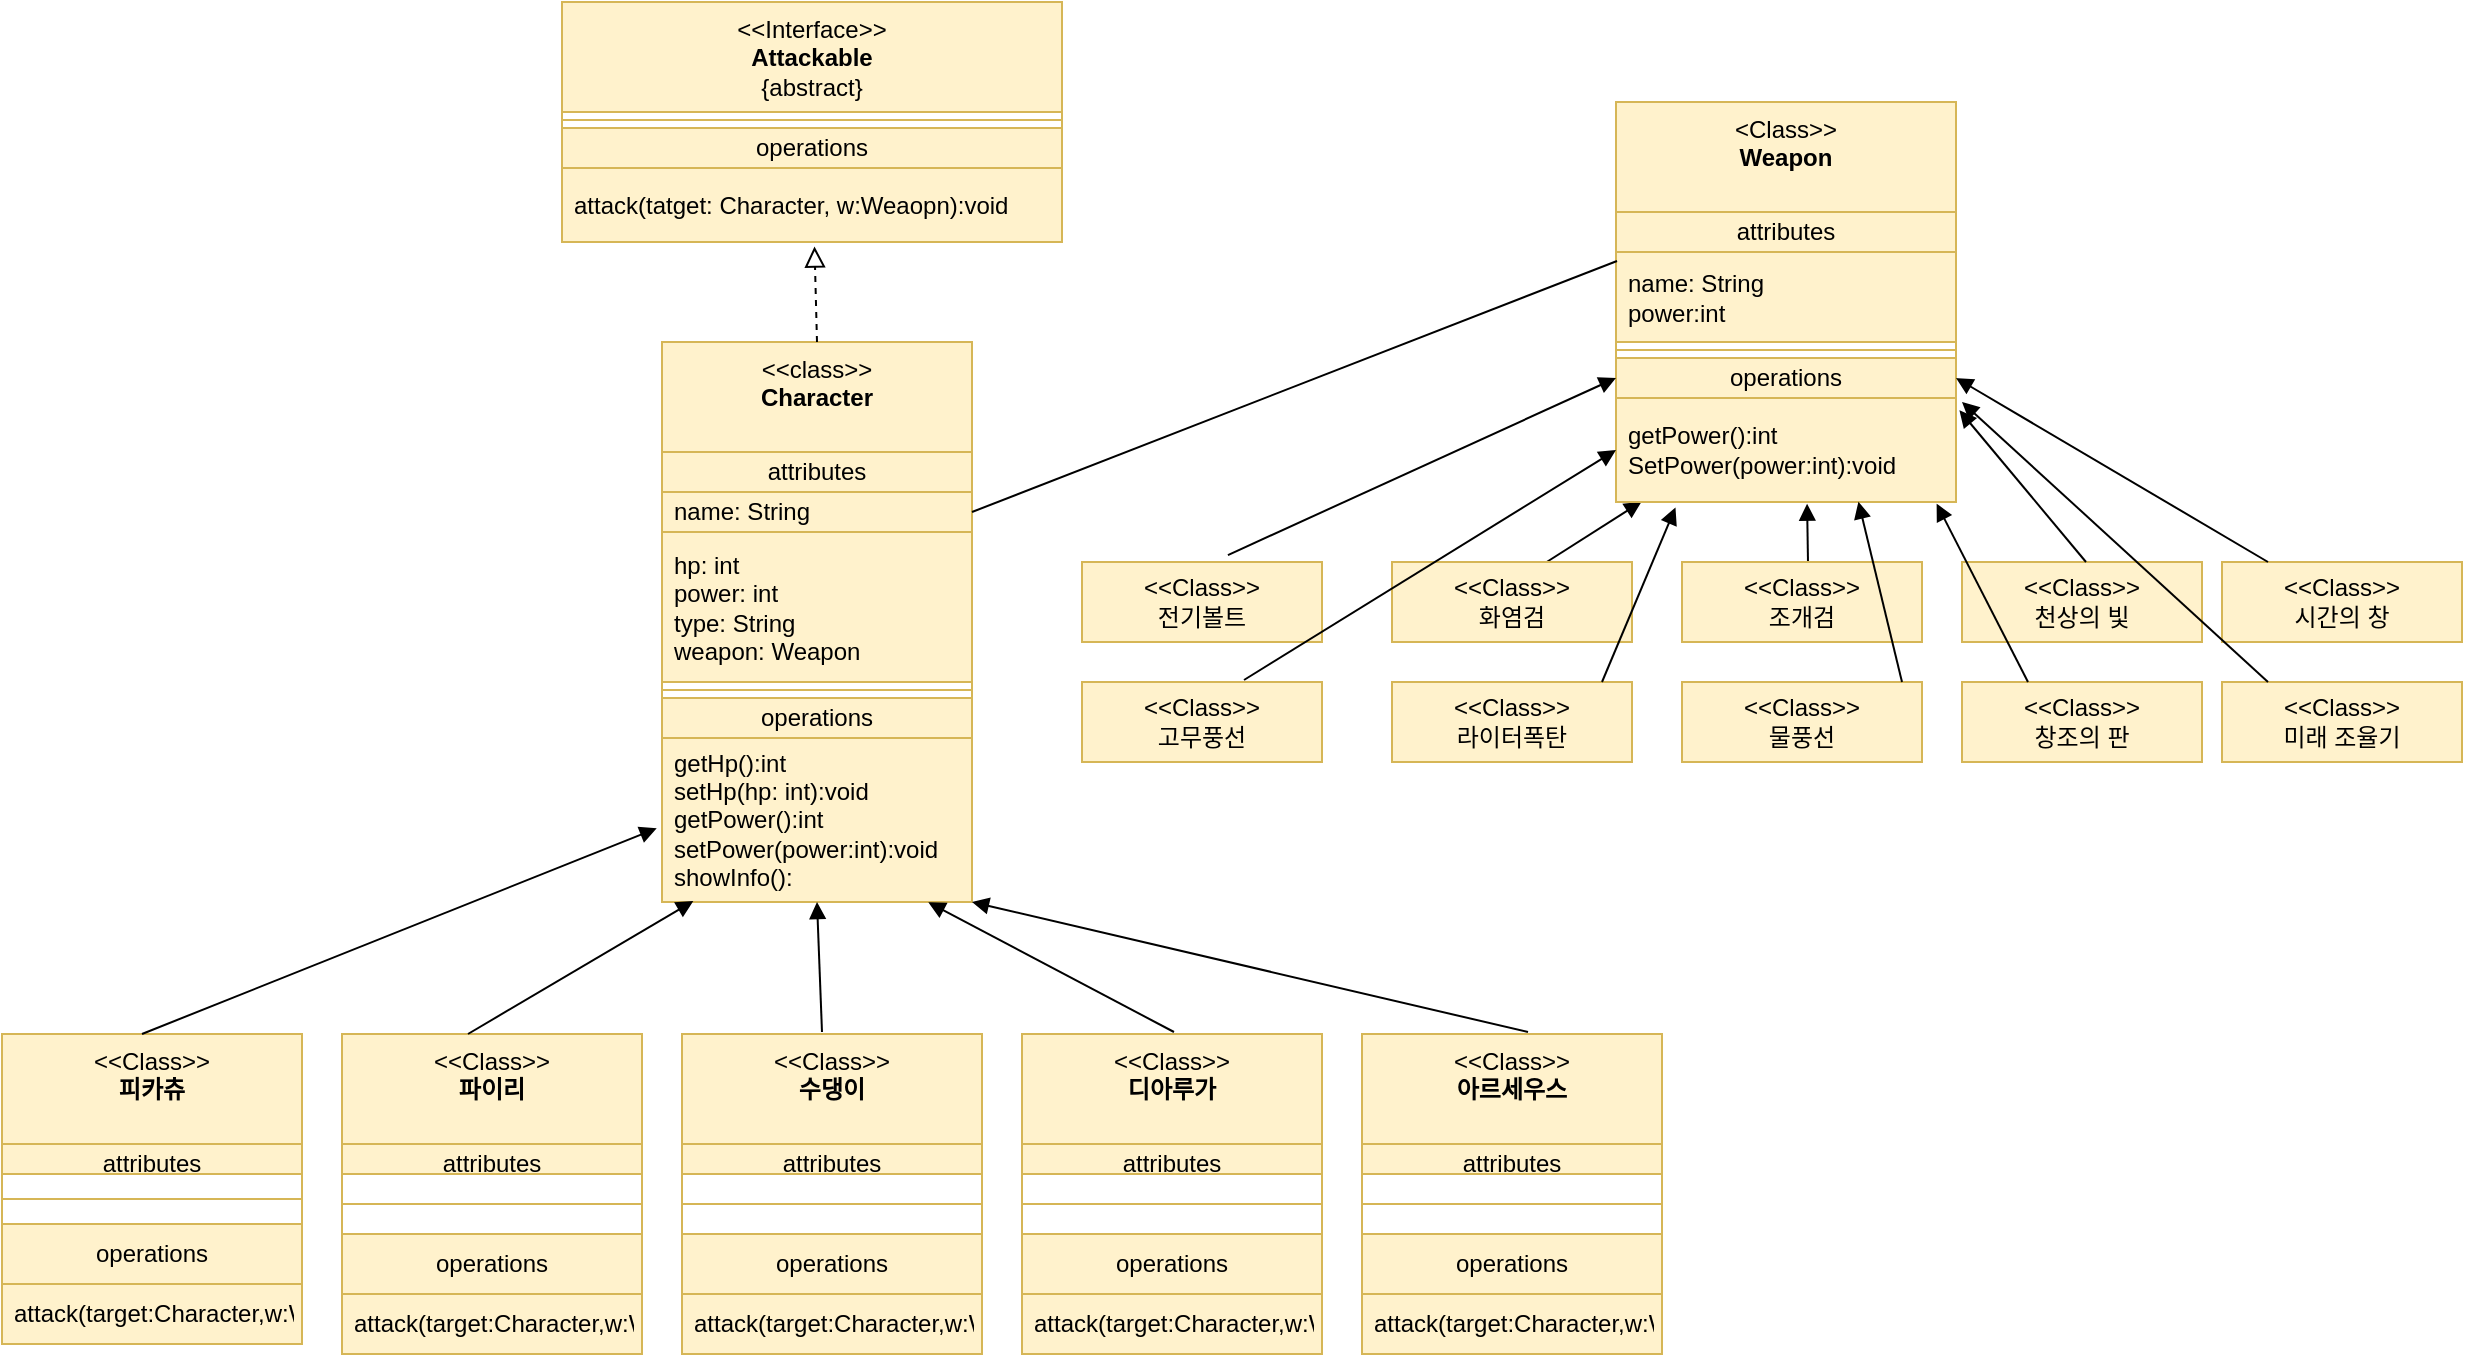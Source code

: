<mxfile>
    <diagram id="BTwZDaJ05i_omYcuKpW6" name="Page-1">
        <mxGraphModel dx="1761" dy="956" grid="1" gridSize="10" guides="1" tooltips="1" connect="1" arrows="1" fold="1" page="1" pageScale="1" pageWidth="827" pageHeight="1169" math="0" shadow="0">
            <root>
                <mxCell id="0"/>
                <mxCell id="1" parent="0"/>
                <mxCell id="2" value="&amp;lt;&amp;lt;Interface&amp;gt;&amp;gt;&lt;br&gt;&lt;b&gt;Attackable&lt;/b&gt;&lt;br&gt;{abstract}" style="swimlane;fontStyle=0;align=center;verticalAlign=top;childLayout=stackLayout;horizontal=1;startSize=55;horizontalStack=0;resizeParent=1;resizeParentMax=0;resizeLast=0;collapsible=0;marginBottom=0;html=1;whiteSpace=wrap;fillColor=#fff2cc;strokeColor=#d6b656;" vertex="1" parent="1">
                    <mxGeometry x="300" y="70" width="250" height="120" as="geometry"/>
                </mxCell>
                <mxCell id="7" value="" style="line;strokeWidth=1;fillColor=#fff2cc;align=left;verticalAlign=middle;spacingTop=-1;spacingLeft=3;spacingRight=3;rotatable=0;labelPosition=right;points=[];portConstraint=eastwest;strokeColor=#d6b656;" vertex="1" parent="2">
                    <mxGeometry y="55" width="250" height="8" as="geometry"/>
                </mxCell>
                <mxCell id="8" value="operations" style="text;html=1;strokeColor=#d6b656;fillColor=#fff2cc;align=center;verticalAlign=middle;spacingLeft=4;spacingRight=4;overflow=hidden;rotatable=0;points=[[0,0.5],[1,0.5]];portConstraint=eastwest;whiteSpace=wrap;" vertex="1" parent="2">
                    <mxGeometry y="63" width="250" height="20" as="geometry"/>
                </mxCell>
                <mxCell id="9" value="attack(tatget: Character, w:Weaopn):void" style="text;html=1;strokeColor=#d6b656;fillColor=#fff2cc;align=left;verticalAlign=middle;spacingLeft=4;spacingRight=4;overflow=hidden;rotatable=0;points=[[0,0.5],[1,0.5]];portConstraint=eastwest;whiteSpace=wrap;" vertex="1" parent="2">
                    <mxGeometry y="83" width="250" height="37" as="geometry"/>
                </mxCell>
                <mxCell id="10" value="&amp;lt;&amp;lt;class&amp;gt;&amp;gt;&lt;br&gt;&lt;b&gt;Character&lt;/b&gt;" style="swimlane;fontStyle=0;align=center;verticalAlign=top;childLayout=stackLayout;horizontal=1;startSize=55;horizontalStack=0;resizeParent=1;resizeParentMax=0;resizeLast=0;collapsible=0;marginBottom=0;html=1;whiteSpace=wrap;fillColor=#fff2cc;strokeColor=#d6b656;" vertex="1" parent="1">
                    <mxGeometry x="350" y="240" width="155" height="280" as="geometry"/>
                </mxCell>
                <mxCell id="11" value="attributes" style="text;html=1;strokeColor=#d6b656;fillColor=#fff2cc;align=center;verticalAlign=middle;spacingLeft=4;spacingRight=4;overflow=hidden;rotatable=0;points=[[0,0.5],[1,0.5]];portConstraint=eastwest;whiteSpace=wrap;" vertex="1" parent="10">
                    <mxGeometry y="55" width="155" height="20" as="geometry"/>
                </mxCell>
                <mxCell id="12" value="name: String" style="text;html=1;strokeColor=#d6b656;fillColor=#fff2cc;align=left;verticalAlign=middle;spacingLeft=4;spacingRight=4;overflow=hidden;rotatable=0;points=[[0,0.5],[1,0.5]];portConstraint=eastwest;whiteSpace=wrap;" vertex="1" parent="10">
                    <mxGeometry y="75" width="155" height="20" as="geometry"/>
                </mxCell>
                <mxCell id="13" value="hp: int&lt;div&gt;power: int&lt;/div&gt;&lt;div&gt;type: String&lt;/div&gt;&lt;div&gt;weapon: Weapon&lt;/div&gt;" style="text;html=1;strokeColor=#d6b656;fillColor=#fff2cc;align=left;verticalAlign=middle;spacingLeft=4;spacingRight=4;overflow=hidden;rotatable=0;points=[[0,0.5],[1,0.5]];portConstraint=eastwest;whiteSpace=wrap;" vertex="1" parent="10">
                    <mxGeometry y="95" width="155" height="75" as="geometry"/>
                </mxCell>
                <mxCell id="15" value="" style="line;strokeWidth=1;fillColor=#fff2cc;align=left;verticalAlign=middle;spacingTop=-1;spacingLeft=3;spacingRight=3;rotatable=0;labelPosition=right;points=[];portConstraint=eastwest;strokeColor=#d6b656;" vertex="1" parent="10">
                    <mxGeometry y="170" width="155" height="8" as="geometry"/>
                </mxCell>
                <mxCell id="16" value="operations" style="text;html=1;strokeColor=#d6b656;fillColor=#fff2cc;align=center;verticalAlign=middle;spacingLeft=4;spacingRight=4;overflow=hidden;rotatable=0;points=[[0,0.5],[1,0.5]];portConstraint=eastwest;whiteSpace=wrap;" vertex="1" parent="10">
                    <mxGeometry y="178" width="155" height="20" as="geometry"/>
                </mxCell>
                <mxCell id="17" value="getHp():int&lt;div&gt;&lt;font color=&quot;#000000&quot;&gt;setHp(hp: int):void&lt;/font&gt;&lt;/div&gt;&lt;div&gt;&lt;div&gt;&lt;div&gt;getPower():int&lt;/div&gt;&lt;/div&gt;&lt;/div&gt;&lt;div&gt;setPower(power:int):void&lt;/div&gt;&lt;div&gt;showInfo():&lt;/div&gt;" style="text;html=1;strokeColor=#d6b656;fillColor=#fff2cc;align=left;verticalAlign=middle;spacingLeft=4;spacingRight=4;overflow=hidden;rotatable=0;points=[[0,0.5],[1,0.5]];portConstraint=eastwest;whiteSpace=wrap;" vertex="1" parent="10">
                    <mxGeometry y="198" width="155" height="82" as="geometry"/>
                </mxCell>
                <mxCell id="18" value="&amp;lt;Class&amp;gt;&amp;gt;&lt;br&gt;&lt;b&gt;Weapon&lt;/b&gt;" style="swimlane;fontStyle=0;align=center;verticalAlign=top;childLayout=stackLayout;horizontal=1;startSize=55;horizontalStack=0;resizeParent=1;resizeParentMax=0;resizeLast=0;collapsible=0;marginBottom=0;html=1;whiteSpace=wrap;fillColor=#fff2cc;strokeColor=#d6b656;" vertex="1" parent="1">
                    <mxGeometry x="827" y="120" width="170" height="200" as="geometry"/>
                </mxCell>
                <mxCell id="19" value="attributes" style="text;html=1;strokeColor=#d6b656;fillColor=#fff2cc;align=center;verticalAlign=middle;spacingLeft=4;spacingRight=4;overflow=hidden;rotatable=0;points=[[0,0.5],[1,0.5]];portConstraint=eastwest;whiteSpace=wrap;" vertex="1" parent="18">
                    <mxGeometry y="55" width="170" height="20" as="geometry"/>
                </mxCell>
                <mxCell id="20" value="name: String&lt;div&gt;power:int&lt;/div&gt;" style="text;html=1;strokeColor=#d6b656;fillColor=#fff2cc;align=left;verticalAlign=middle;spacingLeft=4;spacingRight=4;overflow=hidden;rotatable=0;points=[[0,0.5],[1,0.5]];portConstraint=eastwest;whiteSpace=wrap;" vertex="1" parent="18">
                    <mxGeometry y="75" width="170" height="45" as="geometry"/>
                </mxCell>
                <mxCell id="23" value="" style="line;strokeWidth=1;fillColor=#fff2cc;align=left;verticalAlign=middle;spacingTop=-1;spacingLeft=3;spacingRight=3;rotatable=0;labelPosition=right;points=[];portConstraint=eastwest;strokeColor=#d6b656;" vertex="1" parent="18">
                    <mxGeometry y="120" width="170" height="8" as="geometry"/>
                </mxCell>
                <mxCell id="82" value="" style="html=1;verticalAlign=bottom;labelBackgroundColor=none;endArrow=block;endFill=1;entryX=0.075;entryY=0.997;entryDx=0;entryDy=0;exitX=0.608;exitY=-0.087;exitDx=0;exitDy=0;exitPerimeter=0;entryPerimeter=0;" edge="1" parent="18" target="25">
                    <mxGeometry width="160" relative="1" as="geometry">
                        <mxPoint x="-37" y="231.5" as="sourcePoint"/>
                        <mxPoint x="149" y="116.5" as="targetPoint"/>
                    </mxGeometry>
                </mxCell>
                <mxCell id="24" value="operations" style="text;html=1;strokeColor=#d6b656;fillColor=#fff2cc;align=center;verticalAlign=middle;spacingLeft=4;spacingRight=4;overflow=hidden;rotatable=0;points=[[0,0.5],[1,0.5]];portConstraint=eastwest;whiteSpace=wrap;" vertex="1" parent="18">
                    <mxGeometry y="128" width="170" height="20" as="geometry"/>
                </mxCell>
                <mxCell id="85" value="" style="html=1;verticalAlign=bottom;labelBackgroundColor=none;endArrow=block;endFill=1;entryX=0.562;entryY=1.016;entryDx=0;entryDy=0;exitX=0.608;exitY=-0.087;exitDx=0;exitDy=0;exitPerimeter=0;entryPerimeter=0;" edge="1" parent="18" target="25">
                    <mxGeometry width="160" relative="1" as="geometry">
                        <mxPoint x="96" y="230" as="sourcePoint"/>
                        <mxPoint x="74" y="140" as="targetPoint"/>
                    </mxGeometry>
                </mxCell>
                <mxCell id="25" value="getPower():int&lt;div&gt;SetPower(power:int):void&lt;/div&gt;" style="text;html=1;strokeColor=#d6b656;fillColor=#fff2cc;align=left;verticalAlign=middle;spacingLeft=4;spacingRight=4;overflow=hidden;rotatable=0;points=[[0,0.5],[1,0.5]];portConstraint=eastwest;whiteSpace=wrap;" vertex="1" parent="18">
                    <mxGeometry y="148" width="170" height="52" as="geometry"/>
                </mxCell>
                <mxCell id="26" value="&amp;lt;&amp;lt;Class&amp;gt;&amp;gt;&lt;br&gt;&lt;b&gt;피카츄&lt;/b&gt;&lt;div&gt;&lt;br&gt;&lt;/div&gt;" style="swimlane;fontStyle=0;align=center;verticalAlign=top;childLayout=stackLayout;horizontal=1;startSize=55;horizontalStack=0;resizeParent=1;resizeParentMax=0;resizeLast=0;collapsible=0;marginBottom=0;html=1;whiteSpace=wrap;fillColor=#fff2cc;strokeColor=#d6b656;" vertex="1" parent="1">
                    <mxGeometry x="20" y="586" width="150" height="155" as="geometry"/>
                </mxCell>
                <mxCell id="27" value="attributes" style="text;html=1;strokeColor=#d6b656;fillColor=#fff2cc;align=center;verticalAlign=middle;spacingLeft=4;spacingRight=4;overflow=hidden;rotatable=0;points=[[0,0.5],[1,0.5]];portConstraint=eastwest;whiteSpace=wrap;" vertex="1" parent="26">
                    <mxGeometry y="55" width="150" height="15" as="geometry"/>
                </mxCell>
                <mxCell id="31" value="" style="line;strokeWidth=1;fillColor=#fff2cc;align=left;verticalAlign=middle;spacingTop=-1;spacingLeft=3;spacingRight=3;rotatable=0;labelPosition=right;points=[];portConstraint=eastwest;strokeColor=#d6b656;" vertex="1" parent="26">
                    <mxGeometry y="70" width="150" height="25" as="geometry"/>
                </mxCell>
                <mxCell id="32" value="operations" style="text;html=1;strokeColor=#d6b656;fillColor=#fff2cc;align=center;verticalAlign=middle;spacingLeft=4;spacingRight=4;overflow=hidden;rotatable=0;points=[[0,0.5],[1,0.5]];portConstraint=eastwest;whiteSpace=wrap;" vertex="1" parent="26">
                    <mxGeometry y="95" width="150" height="30" as="geometry"/>
                </mxCell>
                <mxCell id="33" value="attack(target:Character,w:Weapon):void" style="text;html=1;strokeColor=#d6b656;fillColor=#fff2cc;align=left;verticalAlign=middle;spacingLeft=4;spacingRight=4;overflow=hidden;rotatable=0;points=[[0,0.5],[1,0.5]];portConstraint=eastwest;whiteSpace=wrap;" vertex="1" parent="26">
                    <mxGeometry y="125" width="150" height="30" as="geometry"/>
                </mxCell>
                <mxCell id="75" value="" style="html=1;verticalAlign=bottom;labelBackgroundColor=none;endArrow=block;endFill=1;entryX=-0.017;entryY=0.551;entryDx=0;entryDy=0;entryPerimeter=0;" edge="1" parent="26" target="17">
                    <mxGeometry width="160" relative="1" as="geometry">
                        <mxPoint x="70" as="sourcePoint"/>
                        <mxPoint x="230" as="targetPoint"/>
                    </mxGeometry>
                </mxCell>
                <mxCell id="34" value="&amp;lt;&amp;lt;Class&amp;gt;&amp;gt;&lt;br&gt;&lt;b&gt;파이리&lt;/b&gt;&lt;br&gt;&lt;div&gt;&lt;br&gt;&lt;/div&gt;" style="swimlane;fontStyle=0;align=center;verticalAlign=top;childLayout=stackLayout;horizontal=1;startSize=55;horizontalStack=0;resizeParent=1;resizeParentMax=0;resizeLast=0;collapsible=0;marginBottom=0;html=1;whiteSpace=wrap;fillColor=#fff2cc;strokeColor=#d6b656;" vertex="1" parent="1">
                    <mxGeometry x="190" y="586" width="150" height="160" as="geometry"/>
                </mxCell>
                <mxCell id="35" value="attributes" style="text;html=1;strokeColor=#d6b656;fillColor=#fff2cc;align=center;verticalAlign=middle;spacingLeft=4;spacingRight=4;overflow=hidden;rotatable=0;points=[[0,0.5],[1,0.5]];portConstraint=eastwest;whiteSpace=wrap;" vertex="1" parent="34">
                    <mxGeometry y="55" width="150" height="15" as="geometry"/>
                </mxCell>
                <mxCell id="36" value="" style="line;strokeWidth=1;fillColor=#fff2cc;align=left;verticalAlign=middle;spacingTop=-1;spacingLeft=3;spacingRight=3;rotatable=0;labelPosition=right;points=[];portConstraint=eastwest;strokeColor=#d6b656;" vertex="1" parent="34">
                    <mxGeometry y="70" width="150" height="30" as="geometry"/>
                </mxCell>
                <mxCell id="37" value="operations" style="text;html=1;strokeColor=#d6b656;fillColor=#fff2cc;align=center;verticalAlign=middle;spacingLeft=4;spacingRight=4;overflow=hidden;rotatable=0;points=[[0,0.5],[1,0.5]];portConstraint=eastwest;whiteSpace=wrap;" vertex="1" parent="34">
                    <mxGeometry y="100" width="150" height="30" as="geometry"/>
                </mxCell>
                <mxCell id="38" value="attack(target:Character,w:Weapon):void" style="text;html=1;strokeColor=#d6b656;fillColor=#fff2cc;align=left;verticalAlign=middle;spacingLeft=4;spacingRight=4;overflow=hidden;rotatable=0;points=[[0,0.5],[1,0.5]];portConstraint=eastwest;whiteSpace=wrap;" vertex="1" parent="34">
                    <mxGeometry y="130" width="150" height="30" as="geometry"/>
                </mxCell>
                <mxCell id="39" value="&amp;lt;&amp;lt;Class&amp;gt;&amp;gt;&lt;br&gt;&lt;b&gt;수댕이&lt;/b&gt;&lt;br&gt;&lt;div&gt;&lt;br&gt;&lt;/div&gt;" style="swimlane;fontStyle=0;align=center;verticalAlign=top;childLayout=stackLayout;horizontal=1;startSize=55;horizontalStack=0;resizeParent=1;resizeParentMax=0;resizeLast=0;collapsible=0;marginBottom=0;html=1;whiteSpace=wrap;fillColor=#fff2cc;strokeColor=#d6b656;" vertex="1" parent="1">
                    <mxGeometry x="360" y="586" width="150" height="160" as="geometry"/>
                </mxCell>
                <mxCell id="40" value="attributes" style="text;html=1;strokeColor=#d6b656;fillColor=#fff2cc;align=center;verticalAlign=middle;spacingLeft=4;spacingRight=4;overflow=hidden;rotatable=0;points=[[0,0.5],[1,0.5]];portConstraint=eastwest;whiteSpace=wrap;" vertex="1" parent="39">
                    <mxGeometry y="55" width="150" height="15" as="geometry"/>
                </mxCell>
                <mxCell id="41" value="" style="line;strokeWidth=1;fillColor=#fff2cc;align=left;verticalAlign=middle;spacingTop=-1;spacingLeft=3;spacingRight=3;rotatable=0;labelPosition=right;points=[];portConstraint=eastwest;strokeColor=#d6b656;" vertex="1" parent="39">
                    <mxGeometry y="70" width="150" height="30" as="geometry"/>
                </mxCell>
                <mxCell id="42" value="operations" style="text;html=1;strokeColor=#d6b656;fillColor=#fff2cc;align=center;verticalAlign=middle;spacingLeft=4;spacingRight=4;overflow=hidden;rotatable=0;points=[[0,0.5],[1,0.5]];portConstraint=eastwest;whiteSpace=wrap;" vertex="1" parent="39">
                    <mxGeometry y="100" width="150" height="30" as="geometry"/>
                </mxCell>
                <mxCell id="43" value="attack(target:Character,w:Weapon):void" style="text;html=1;strokeColor=#d6b656;fillColor=#fff2cc;align=left;verticalAlign=middle;spacingLeft=4;spacingRight=4;overflow=hidden;rotatable=0;points=[[0,0.5],[1,0.5]];portConstraint=eastwest;whiteSpace=wrap;" vertex="1" parent="39">
                    <mxGeometry y="130" width="150" height="30" as="geometry"/>
                </mxCell>
                <mxCell id="44" value="&amp;lt;&amp;lt;Class&amp;gt;&amp;gt;&lt;br&gt;&lt;b&gt;디아루가&lt;/b&gt;&lt;br&gt;&lt;div&gt;&lt;br&gt;&lt;/div&gt;" style="swimlane;fontStyle=0;align=center;verticalAlign=top;childLayout=stackLayout;horizontal=1;startSize=55;horizontalStack=0;resizeParent=1;resizeParentMax=0;resizeLast=0;collapsible=0;marginBottom=0;html=1;whiteSpace=wrap;fillColor=#fff2cc;strokeColor=#d6b656;" vertex="1" parent="1">
                    <mxGeometry x="530" y="586" width="150" height="160" as="geometry"/>
                </mxCell>
                <mxCell id="45" value="attributes" style="text;html=1;strokeColor=#d6b656;fillColor=#fff2cc;align=center;verticalAlign=middle;spacingLeft=4;spacingRight=4;overflow=hidden;rotatable=0;points=[[0,0.5],[1,0.5]];portConstraint=eastwest;whiteSpace=wrap;" vertex="1" parent="44">
                    <mxGeometry y="55" width="150" height="15" as="geometry"/>
                </mxCell>
                <mxCell id="46" value="" style="line;strokeWidth=1;fillColor=#fff2cc;align=left;verticalAlign=middle;spacingTop=-1;spacingLeft=3;spacingRight=3;rotatable=0;labelPosition=right;points=[];portConstraint=eastwest;strokeColor=#d6b656;" vertex="1" parent="44">
                    <mxGeometry y="70" width="150" height="30" as="geometry"/>
                </mxCell>
                <mxCell id="47" value="operations" style="text;html=1;strokeColor=#d6b656;fillColor=#fff2cc;align=center;verticalAlign=middle;spacingLeft=4;spacingRight=4;overflow=hidden;rotatable=0;points=[[0,0.5],[1,0.5]];portConstraint=eastwest;whiteSpace=wrap;" vertex="1" parent="44">
                    <mxGeometry y="100" width="150" height="30" as="geometry"/>
                </mxCell>
                <mxCell id="48" value="attack(target:Character,w:Weapon):void" style="text;html=1;strokeColor=#d6b656;fillColor=#fff2cc;align=left;verticalAlign=middle;spacingLeft=4;spacingRight=4;overflow=hidden;rotatable=0;points=[[0,0.5],[1,0.5]];portConstraint=eastwest;whiteSpace=wrap;" vertex="1" parent="44">
                    <mxGeometry y="130" width="150" height="30" as="geometry"/>
                </mxCell>
                <mxCell id="49" value="&amp;lt;&amp;lt;Class&amp;gt;&amp;gt;&lt;br&gt;&lt;b&gt;아르세우스&lt;/b&gt;&lt;br&gt;&lt;div&gt;&lt;br&gt;&lt;/div&gt;" style="swimlane;fontStyle=0;align=center;verticalAlign=top;childLayout=stackLayout;horizontal=1;startSize=55;horizontalStack=0;resizeParent=1;resizeParentMax=0;resizeLast=0;collapsible=0;marginBottom=0;html=1;whiteSpace=wrap;fillColor=#fff2cc;strokeColor=#d6b656;" vertex="1" parent="1">
                    <mxGeometry x="700" y="586" width="150" height="160" as="geometry"/>
                </mxCell>
                <mxCell id="50" value="attributes" style="text;html=1;strokeColor=#d6b656;fillColor=#fff2cc;align=center;verticalAlign=middle;spacingLeft=4;spacingRight=4;overflow=hidden;rotatable=0;points=[[0,0.5],[1,0.5]];portConstraint=eastwest;whiteSpace=wrap;" vertex="1" parent="49">
                    <mxGeometry y="55" width="150" height="15" as="geometry"/>
                </mxCell>
                <mxCell id="51" value="" style="line;strokeWidth=1;fillColor=#fff2cc;align=left;verticalAlign=middle;spacingTop=-1;spacingLeft=3;spacingRight=3;rotatable=0;labelPosition=right;points=[];portConstraint=eastwest;strokeColor=#d6b656;" vertex="1" parent="49">
                    <mxGeometry y="70" width="150" height="30" as="geometry"/>
                </mxCell>
                <mxCell id="52" value="operations" style="text;html=1;strokeColor=#d6b656;fillColor=#fff2cc;align=center;verticalAlign=middle;spacingLeft=4;spacingRight=4;overflow=hidden;rotatable=0;points=[[0,0.5],[1,0.5]];portConstraint=eastwest;whiteSpace=wrap;" vertex="1" parent="49">
                    <mxGeometry y="100" width="150" height="30" as="geometry"/>
                </mxCell>
                <mxCell id="53" value="attack(target:Character,w:Weapon):void" style="text;html=1;strokeColor=#d6b656;fillColor=#fff2cc;align=left;verticalAlign=middle;spacingLeft=4;spacingRight=4;overflow=hidden;rotatable=0;points=[[0,0.5],[1,0.5]];portConstraint=eastwest;whiteSpace=wrap;" vertex="1" parent="49">
                    <mxGeometry y="130" width="150" height="30" as="geometry"/>
                </mxCell>
                <mxCell id="64" value="&amp;lt;&amp;lt;Class&amp;gt;&amp;gt;&lt;div&gt;전기볼트&lt;/div&gt;" style="fontStyle=0;html=1;whiteSpace=wrap;fillColor=#fff2cc;strokeColor=#d6b656;" vertex="1" parent="1">
                    <mxGeometry x="560" y="350" width="120" height="40" as="geometry"/>
                </mxCell>
                <mxCell id="65" value="&amp;lt;&amp;lt;Class&amp;gt;&amp;gt;&lt;div&gt;고무풍선&lt;/div&gt;" style="fontStyle=0;html=1;whiteSpace=wrap;fillColor=#fff2cc;strokeColor=#d6b656;" vertex="1" parent="1">
                    <mxGeometry x="560" y="410" width="120" height="40" as="geometry"/>
                </mxCell>
                <mxCell id="66" value="&amp;lt;&amp;lt;Class&amp;gt;&amp;gt;&lt;div&gt;화염검&lt;/div&gt;" style="fontStyle=0;html=1;whiteSpace=wrap;fillColor=#fff2cc;strokeColor=#d6b656;" vertex="1" parent="1">
                    <mxGeometry x="715" y="350" width="120" height="40" as="geometry"/>
                </mxCell>
                <mxCell id="67" value="&amp;lt;&amp;lt;Class&amp;gt;&amp;gt;&lt;div&gt;라이터폭탄&lt;/div&gt;" style="fontStyle=0;html=1;whiteSpace=wrap;fillColor=#fff2cc;strokeColor=#d6b656;" vertex="1" parent="1">
                    <mxGeometry x="715" y="410" width="120" height="40" as="geometry"/>
                </mxCell>
                <mxCell id="68" value="&amp;lt;&amp;lt;Class&amp;gt;&amp;gt;&lt;div&gt;조개검&lt;/div&gt;" style="fontStyle=0;html=1;whiteSpace=wrap;fillColor=#fff2cc;strokeColor=#d6b656;" vertex="1" parent="1">
                    <mxGeometry x="860" y="350" width="120" height="40" as="geometry"/>
                </mxCell>
                <mxCell id="69" value="&amp;lt;&amp;lt;Class&amp;gt;&amp;gt;&lt;div&gt;물풍선&lt;/div&gt;" style="fontStyle=0;html=1;whiteSpace=wrap;fillColor=#fff2cc;strokeColor=#d6b656;" vertex="1" parent="1">
                    <mxGeometry x="860" y="410" width="120" height="40" as="geometry"/>
                </mxCell>
                <mxCell id="70" value="&amp;lt;&amp;lt;Class&amp;gt;&amp;gt;&lt;div&gt;천상의 빛&lt;/div&gt;" style="fontStyle=0;html=1;whiteSpace=wrap;fillColor=#fff2cc;strokeColor=#d6b656;" vertex="1" parent="1">
                    <mxGeometry x="1000" y="350" width="120" height="40" as="geometry"/>
                </mxCell>
                <mxCell id="71" value="&amp;lt;&amp;lt;Class&amp;gt;&amp;gt;&lt;div&gt;창조의 판&lt;/div&gt;" style="fontStyle=0;html=1;whiteSpace=wrap;fillColor=#fff2cc;strokeColor=#d6b656;" vertex="1" parent="1">
                    <mxGeometry x="1000" y="410" width="120" height="40" as="geometry"/>
                </mxCell>
                <mxCell id="72" value="&amp;lt;&amp;lt;Class&amp;gt;&amp;gt;&lt;div&gt;시간의 창&lt;/div&gt;" style="fontStyle=0;html=1;whiteSpace=wrap;fillColor=#fff2cc;strokeColor=#d6b656;" vertex="1" parent="1">
                    <mxGeometry x="1130" y="350" width="120" height="40" as="geometry"/>
                </mxCell>
                <mxCell id="73" value="&amp;lt;&amp;lt;Class&amp;gt;&amp;gt;&lt;div&gt;미래 조율기&lt;/div&gt;" style="fontStyle=0;html=1;whiteSpace=wrap;fillColor=#fff2cc;strokeColor=#d6b656;" vertex="1" parent="1">
                    <mxGeometry x="1130" y="410" width="120" height="40" as="geometry"/>
                </mxCell>
                <mxCell id="74" value="" style="endArrow=block;startArrow=none;endFill=0;startFill=0;endSize=8;html=1;verticalAlign=bottom;dashed=1;labelBackgroundColor=none;entryX=0.505;entryY=1.061;entryDx=0;entryDy=0;entryPerimeter=0;exitX=0.5;exitY=0;exitDx=0;exitDy=0;" edge="1" parent="1" source="10" target="9">
                    <mxGeometry width="160" relative="1" as="geometry">
                        <mxPoint x="355" y="219.7" as="sourcePoint"/>
                        <mxPoint x="515" y="219.7" as="targetPoint"/>
                    </mxGeometry>
                </mxCell>
                <mxCell id="76" value="" style="html=1;verticalAlign=bottom;labelBackgroundColor=none;endArrow=block;endFill=1;entryX=0.101;entryY=0.994;entryDx=0;entryDy=0;entryPerimeter=0;" edge="1" parent="1" target="17">
                    <mxGeometry width="160" relative="1" as="geometry">
                        <mxPoint x="253" y="586" as="sourcePoint"/>
                        <mxPoint x="510" y="483" as="targetPoint"/>
                    </mxGeometry>
                </mxCell>
                <mxCell id="77" value="" style="html=1;verticalAlign=bottom;labelBackgroundColor=none;endArrow=block;endFill=1;entryX=0.5;entryY=1;entryDx=0;entryDy=0;" edge="1" parent="1" target="10">
                    <mxGeometry width="160" relative="1" as="geometry">
                        <mxPoint x="430" y="585" as="sourcePoint"/>
                        <mxPoint x="543" y="519" as="targetPoint"/>
                    </mxGeometry>
                </mxCell>
                <mxCell id="78" value="" style="html=1;verticalAlign=bottom;labelBackgroundColor=none;endArrow=block;endFill=1;entryX=0.859;entryY=1.002;entryDx=0;entryDy=0;entryPerimeter=0;" edge="1" parent="1" target="17">
                    <mxGeometry width="160" relative="1" as="geometry">
                        <mxPoint x="606" y="585" as="sourcePoint"/>
                        <mxPoint x="604" y="520" as="targetPoint"/>
                    </mxGeometry>
                </mxCell>
                <mxCell id="79" value="" style="html=1;verticalAlign=bottom;labelBackgroundColor=none;endArrow=block;endFill=1;entryX=1;entryY=1;entryDx=0;entryDy=0;" edge="1" parent="1" target="10">
                    <mxGeometry width="160" relative="1" as="geometry">
                        <mxPoint x="783" y="585" as="sourcePoint"/>
                        <mxPoint x="660" y="520" as="targetPoint"/>
                    </mxGeometry>
                </mxCell>
                <mxCell id="80" value="" style="html=1;verticalAlign=bottom;labelBackgroundColor=none;endArrow=block;endFill=1;entryX=0;entryY=0.5;entryDx=0;entryDy=0;exitX=0.608;exitY=-0.087;exitDx=0;exitDy=0;exitPerimeter=0;" edge="1" parent="1" source="64" target="24">
                    <mxGeometry width="160" relative="1" as="geometry">
                        <mxPoint x="723" y="320" as="sourcePoint"/>
                        <mxPoint x="600" y="255" as="targetPoint"/>
                    </mxGeometry>
                </mxCell>
                <mxCell id="81" value="" style="html=1;verticalAlign=bottom;labelBackgroundColor=none;endArrow=block;endFill=1;entryX=0;entryY=0.5;entryDx=0;entryDy=0;exitX=0.608;exitY=-0.087;exitDx=0;exitDy=0;exitPerimeter=0;" edge="1" parent="1" target="25">
                    <mxGeometry width="160" relative="1" as="geometry">
                        <mxPoint x="641" y="409" as="sourcePoint"/>
                        <mxPoint x="835" y="320" as="targetPoint"/>
                    </mxGeometry>
                </mxCell>
                <mxCell id="83" value="" style="html=1;verticalAlign=bottom;labelBackgroundColor=none;endArrow=block;endFill=1;entryX=0.175;entryY=1.052;entryDx=0;entryDy=0;exitX=0.608;exitY=-0.087;exitDx=0;exitDy=0;exitPerimeter=0;entryPerimeter=0;" edge="1" parent="1" target="25">
                    <mxGeometry width="160" relative="1" as="geometry">
                        <mxPoint x="820" y="410" as="sourcePoint"/>
                        <mxPoint x="870" y="378.5" as="targetPoint"/>
                    </mxGeometry>
                </mxCell>
                <mxCell id="84" value="" style="html=1;verticalAlign=bottom;labelBackgroundColor=none;endArrow=block;endFill=1;entryX=0.713;entryY=0.997;entryDx=0;entryDy=0;exitX=0.608;exitY=-0.087;exitDx=0;exitDy=0;exitPerimeter=0;entryPerimeter=0;" edge="1" parent="1" target="25">
                    <mxGeometry width="160" relative="1" as="geometry">
                        <mxPoint x="970" y="410" as="sourcePoint"/>
                        <mxPoint x="1020" y="378.5" as="targetPoint"/>
                    </mxGeometry>
                </mxCell>
                <mxCell id="86" value="" style="html=1;verticalAlign=bottom;labelBackgroundColor=none;endArrow=block;endFill=1;entryX=1.01;entryY=0.118;entryDx=0;entryDy=0;exitX=0.608;exitY=-0.087;exitDx=0;exitDy=0;exitPerimeter=0;entryPerimeter=0;" edge="1" parent="1" target="25">
                    <mxGeometry width="160" relative="1" as="geometry">
                        <mxPoint x="1062" y="350" as="sourcePoint"/>
                        <mxPoint x="1040" y="260" as="targetPoint"/>
                    </mxGeometry>
                </mxCell>
                <mxCell id="87" value="" style="html=1;verticalAlign=bottom;labelBackgroundColor=none;endArrow=block;endFill=1;entryX=0.943;entryY=1.016;entryDx=0;entryDy=0;exitX=0.608;exitY=-0.087;exitDx=0;exitDy=0;exitPerimeter=0;entryPerimeter=0;" edge="1" parent="1" target="25">
                    <mxGeometry width="160" relative="1" as="geometry">
                        <mxPoint x="1033" y="410" as="sourcePoint"/>
                        <mxPoint x="970" y="334" as="targetPoint"/>
                    </mxGeometry>
                </mxCell>
                <mxCell id="88" value="" style="html=1;verticalAlign=bottom;labelBackgroundColor=none;endArrow=block;endFill=1;entryX=1;entryY=0.5;entryDx=0;entryDy=0;exitX=0.608;exitY=-0.087;exitDx=0;exitDy=0;exitPerimeter=0;" edge="1" parent="1" target="24">
                    <mxGeometry width="160" relative="1" as="geometry">
                        <mxPoint x="1153" y="350" as="sourcePoint"/>
                        <mxPoint x="1090" y="274" as="targetPoint"/>
                    </mxGeometry>
                </mxCell>
                <mxCell id="89" value="" style="html=1;verticalAlign=bottom;labelBackgroundColor=none;endArrow=block;endFill=1;exitX=0.608;exitY=-0.087;exitDx=0;exitDy=0;exitPerimeter=0;" edge="1" parent="1">
                    <mxGeometry width="160" relative="1" as="geometry">
                        <mxPoint x="1153" y="410" as="sourcePoint"/>
                        <mxPoint x="1000" y="270" as="targetPoint"/>
                    </mxGeometry>
                </mxCell>
                <mxCell id="90" value="" style="endArrow=none;html=1;entryX=0.003;entryY=0.1;entryDx=0;entryDy=0;entryPerimeter=0;exitX=1;exitY=0.5;exitDx=0;exitDy=0;" edge="1" parent="1" source="12" target="20">
                    <mxGeometry width="50" height="50" relative="1" as="geometry">
                        <mxPoint x="680" y="310" as="sourcePoint"/>
                        <mxPoint x="730" y="260" as="targetPoint"/>
                    </mxGeometry>
                </mxCell>
            </root>
        </mxGraphModel>
    </diagram>
</mxfile>